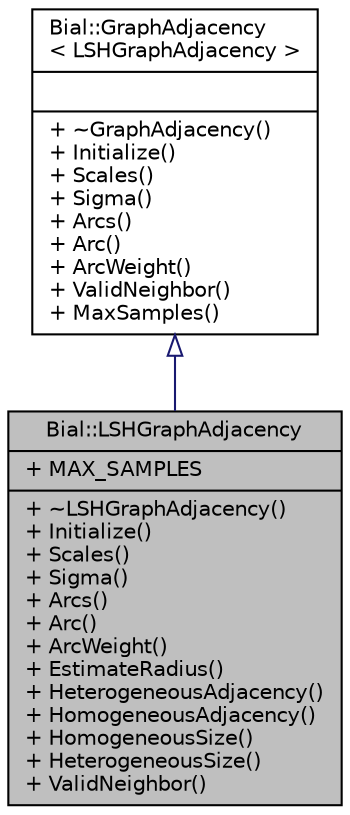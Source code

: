 digraph "Bial::LSHGraphAdjacency"
{
  edge [fontname="Helvetica",fontsize="10",labelfontname="Helvetica",labelfontsize="10"];
  node [fontname="Helvetica",fontsize="10",shape=record];
  Node1 [label="{Bial::LSHGraphAdjacency\n|+ MAX_SAMPLES\l|+ ~LSHGraphAdjacency()\l+ Initialize()\l+ Scales()\l+ Sigma()\l+ Arcs()\l+ Arc()\l+ ArcWeight()\l+ EstimateRadius()\l+ HeterogeneousAdjacency()\l+ HomogeneousAdjacency()\l+ HomogeneousSize()\l+ HeterogeneousSize()\l+ ValidNeighbor()\l}",height=0.2,width=0.4,color="black", fillcolor="grey75", style="filled", fontcolor="black"];
  Node2 -> Node1 [dir="back",color="midnightblue",fontsize="10",style="solid",arrowtail="onormal",fontname="Helvetica"];
  Node2 [label="{Bial::GraphAdjacency\l\< LSHGraphAdjacency \>\n||+ ~GraphAdjacency()\l+ Initialize()\l+ Scales()\l+ Sigma()\l+ Arcs()\l+ Arc()\l+ ArcWeight()\l+ ValidNeighbor()\l+ MaxSamples()\l}",height=0.2,width=0.4,color="black", fillcolor="white", style="filled",URL="$class_bial_1_1_graph_adjacency.html"];
}
